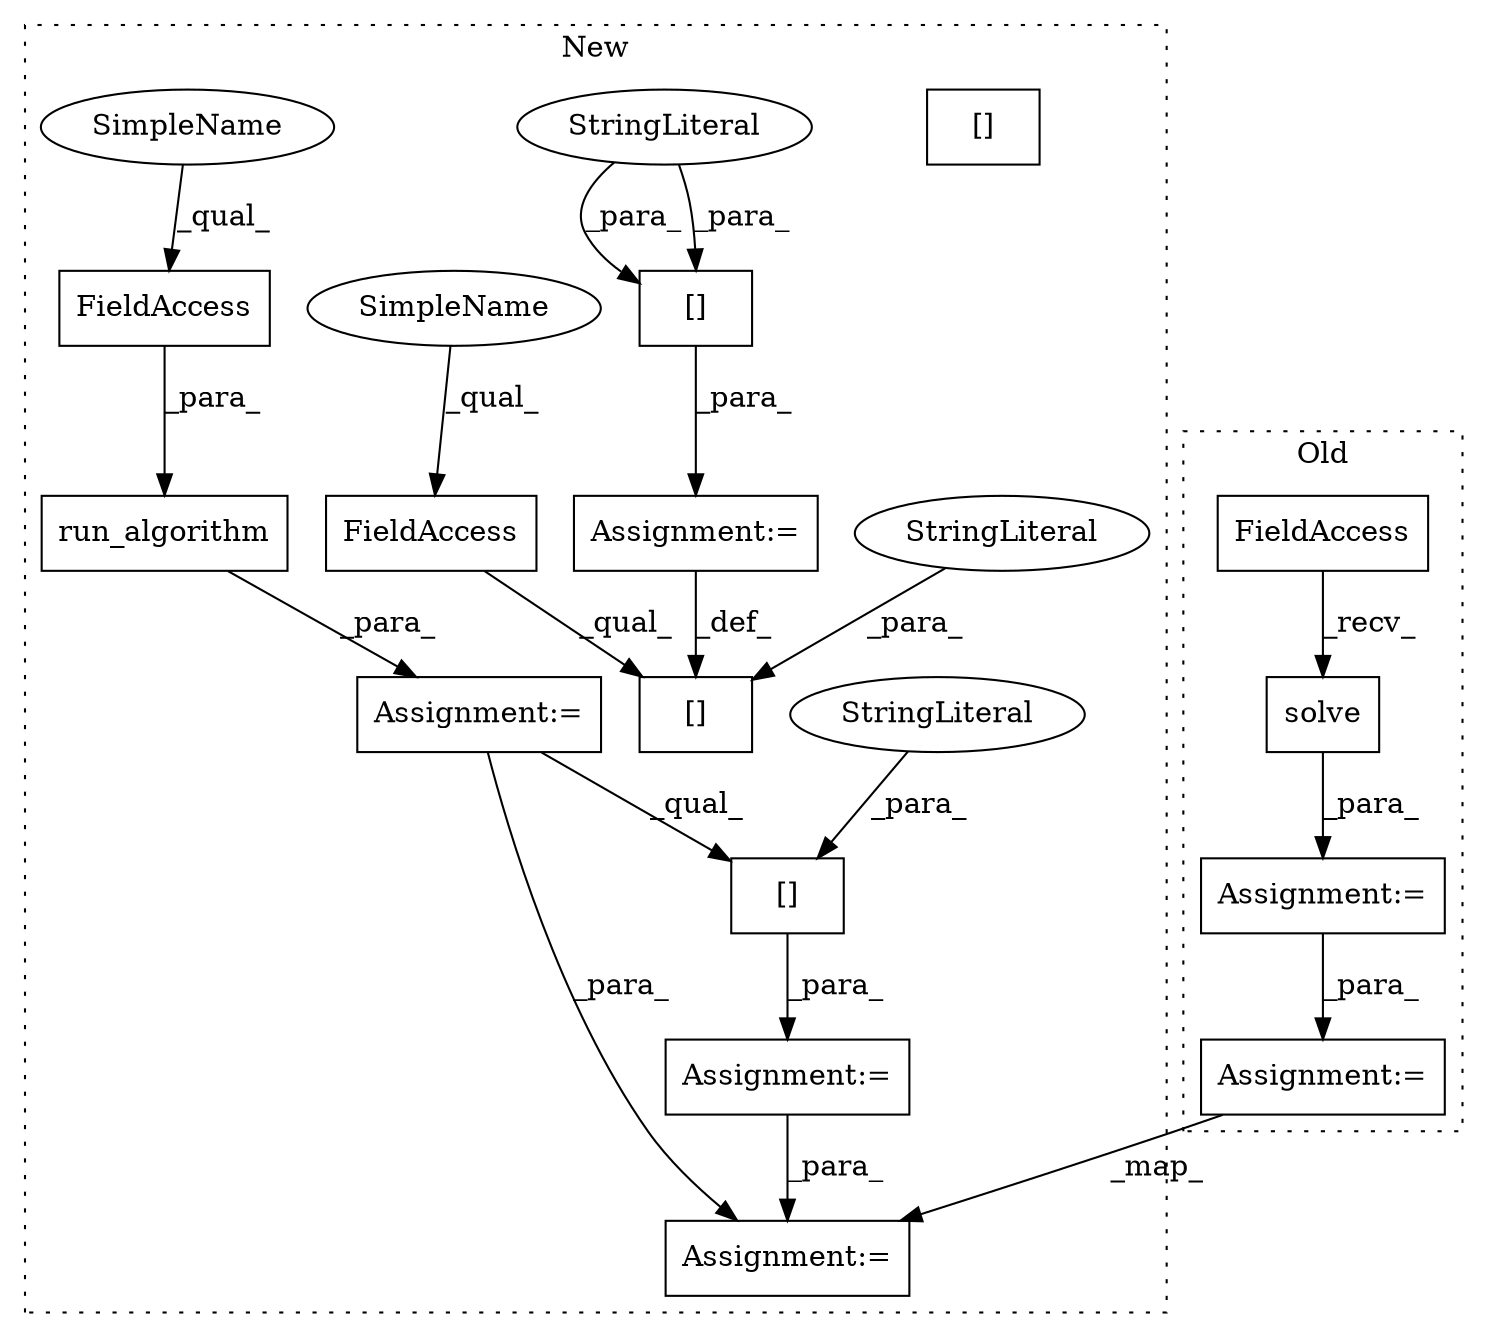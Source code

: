 digraph G {
subgraph cluster0 {
1 [label="solve" a="32" s="5504,5523" l="6,1" shape="box"];
5 [label="FieldAccess" a="22" s="5491" l="12" shape="box"];
6 [label="Assignment:=" a="7" s="5490" l="1" shape="box"];
11 [label="Assignment:=" a="7" s="5543" l="1" shape="box"];
label = "Old";
style="dotted";
}
subgraph cluster1 {
2 [label="run_algorithm" a="32" s="5801,5830" l="14,1" shape="box"];
3 [label="[]" a="2" s="5850,5871" l="11,1" shape="box"];
4 [label="FieldAccess" a="22" s="5815" l="15" shape="box"];
7 [label="Assignment:=" a="7" s="5849" l="1" shape="box"];
8 [label="Assignment:=" a="7" s="5800" l="1" shape="box"];
9 [label="StringLiteral" a="45" s="5861" l="10" shape="ellipse"];
10 [label="Assignment:=" a="7" s="5888" l="1" shape="box"];
12 [label="FieldAccess" a="22" s="5739" l="15" shape="box"];
13 [label="[]" a="2" s="5739,5762" l="16,1" shape="box"];
14 [label="StringLiteral" a="45" s="5755" l="7" shape="ellipse"];
15 [label="Assignment:=" a="7" s="5763" l="1" shape="box"];
16 [label="[]" a="2" s="5764,5783" l="12,1" shape="box"];
17 [label="StringLiteral" a="45" s="5776" l="7" shape="ellipse"];
18 [label="SimpleName" a="42" s="5739" l="4" shape="ellipse"];
19 [label="SimpleName" a="42" s="5815" l="4" shape="ellipse"];
20 [label="[]" a="2" s="5764,5783" l="12,1" shape="box"];
label = "New";
style="dotted";
}
1 -> 6 [label="_para_"];
2 -> 8 [label="_para_"];
3 -> 7 [label="_para_"];
4 -> 2 [label="_para_"];
5 -> 1 [label="_recv_"];
6 -> 11 [label="_para_"];
7 -> 10 [label="_para_"];
8 -> 10 [label="_para_"];
8 -> 3 [label="_qual_"];
9 -> 3 [label="_para_"];
11 -> 10 [label="_map_"];
12 -> 13 [label="_qual_"];
14 -> 13 [label="_para_"];
15 -> 13 [label="_def_"];
17 -> 20 [label="_para_"];
17 -> 20 [label="_para_"];
18 -> 12 [label="_qual_"];
19 -> 4 [label="_qual_"];
20 -> 15 [label="_para_"];
}